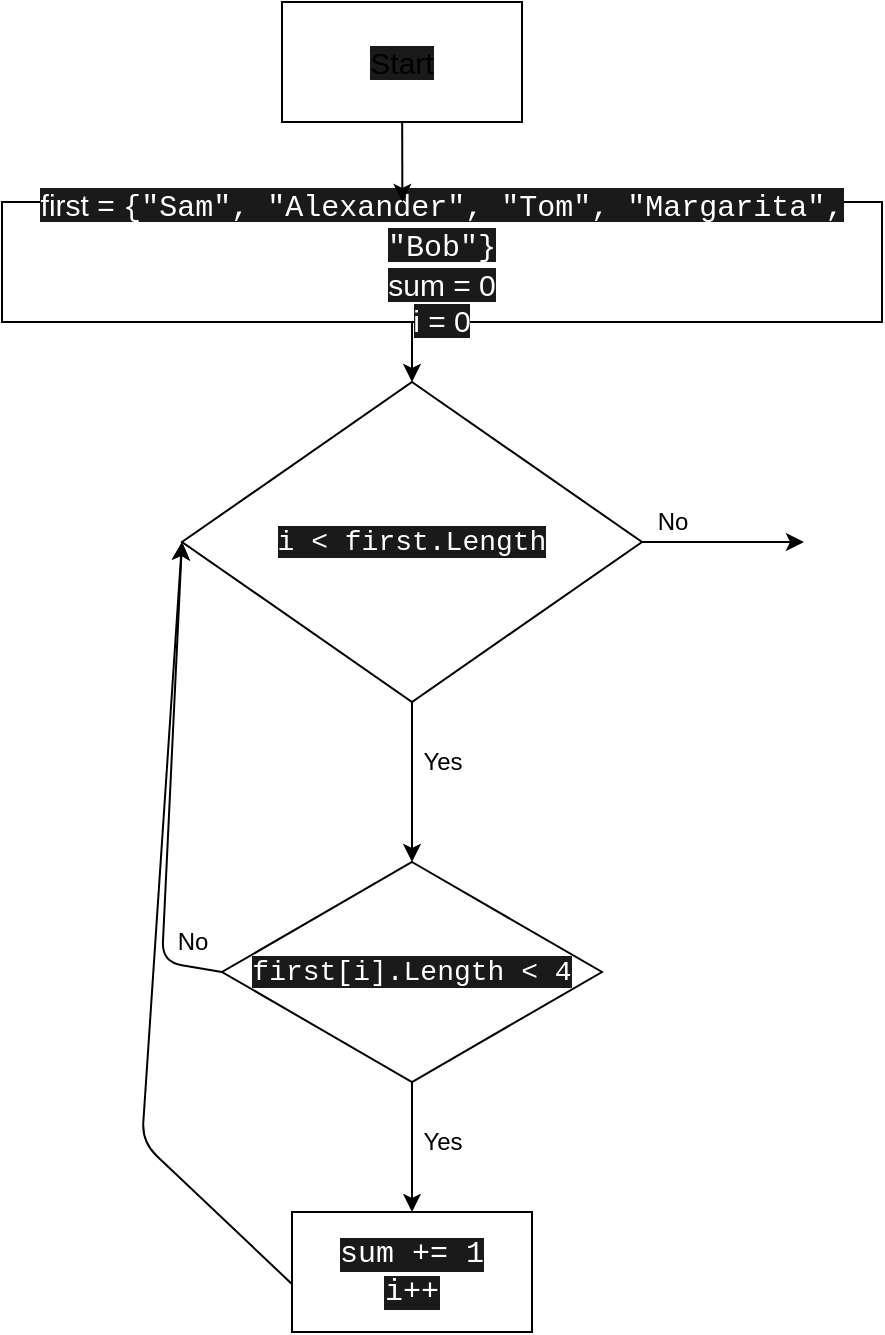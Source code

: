 <mxfile>
    <diagram id="SsnR1vxqtVEiPcRSppir" name="Page-1">
        <mxGraphModel dx="845" dy="483" grid="1" gridSize="10" guides="1" tooltips="1" connect="1" arrows="1" fold="1" page="1" pageScale="1" pageWidth="827" pageHeight="1169" math="0" shadow="0">
            <root>
                <mxCell id="0"/>
                <mxCell id="1" parent="0"/>
                <mxCell id="2" style="edgeStyle=none;html=1;entryX=0.5;entryY=0;entryDx=0;entryDy=0;" edge="1" parent="1" target="6">
                    <mxGeometry relative="1" as="geometry">
                        <mxPoint x="235" y="160" as="sourcePoint"/>
                        <Array as="points">
                            <mxPoint x="235" y="190"/>
                        </Array>
                    </mxGeometry>
                </mxCell>
                <mxCell id="3" value="&lt;font style=&quot;font-size: 15px ; background-color: rgb(26 , 26 , 26)&quot; color=&quot;#ffffff&quot;&gt;first =&amp;nbsp;&lt;span style=&quot;font-family: &amp;#34;consolas&amp;#34; , &amp;#34;courier new&amp;#34; , monospace&quot;&gt;{&lt;/span&gt;&lt;span style=&quot;font-family: &amp;#34;consolas&amp;#34; , &amp;#34;courier new&amp;#34; , monospace&quot;&gt;&quot;Sam&quot;&lt;/span&gt;&lt;span style=&quot;font-family: &amp;#34;consolas&amp;#34; , &amp;#34;courier new&amp;#34; , monospace&quot;&gt;, &lt;/span&gt;&lt;span style=&quot;font-family: &amp;#34;consolas&amp;#34; , &amp;#34;courier new&amp;#34; , monospace&quot;&gt;&quot;Alexander&quot;&lt;/span&gt;&lt;span style=&quot;font-family: &amp;#34;consolas&amp;#34; , &amp;#34;courier new&amp;#34; , monospace&quot;&gt;, &lt;/span&gt;&lt;span style=&quot;font-family: &amp;#34;consolas&amp;#34; , &amp;#34;courier new&amp;#34; , monospace&quot;&gt;&quot;Tom&quot;&lt;/span&gt;&lt;span style=&quot;font-family: &amp;#34;consolas&amp;#34; , &amp;#34;courier new&amp;#34; , monospace&quot;&gt;, &lt;/span&gt;&lt;span style=&quot;font-family: &amp;#34;consolas&amp;#34; , &amp;#34;courier new&amp;#34; , monospace&quot;&gt;&quot;Margarita&quot;&lt;/span&gt;&lt;span style=&quot;font-family: &amp;#34;consolas&amp;#34; , &amp;#34;courier new&amp;#34; , monospace&quot;&gt;, &lt;/span&gt;&lt;span style=&quot;font-family: &amp;#34;consolas&amp;#34; , &amp;#34;courier new&amp;#34; , monospace&quot;&gt;&quot;Bob&quot;&lt;/span&gt;&lt;span style=&quot;font-family: &amp;#34;consolas&amp;#34; , &amp;#34;courier new&amp;#34; , monospace&quot;&gt;}&lt;/span&gt;&lt;br&gt;sum = 0&lt;br&gt;i = 0&lt;/font&gt;" style="rounded=0;whiteSpace=wrap;html=1;align=center;" vertex="1" parent="1">
                    <mxGeometry x="30" y="120" width="440" height="60" as="geometry"/>
                </mxCell>
                <mxCell id="4" style="edgeStyle=none;html=1;exitX=0.5;exitY=1;exitDx=0;exitDy=0;entryX=0.5;entryY=0;entryDx=0;entryDy=0;" edge="1" parent="1" source="6" target="9">
                    <mxGeometry relative="1" as="geometry">
                        <Array as="points"/>
                    </mxGeometry>
                </mxCell>
                <mxCell id="5" style="edgeStyle=none;html=1;entryX=0;entryY=0.5;entryDx=0;entryDy=0;" edge="1" parent="1" source="6">
                    <mxGeometry relative="1" as="geometry">
                        <mxPoint x="431" y="290" as="targetPoint"/>
                    </mxGeometry>
                </mxCell>
                <mxCell id="6" value="&lt;div style=&quot;font-family: &amp;#34;consolas&amp;#34; , &amp;#34;courier new&amp;#34; , monospace ; font-size: 14px ; line-height: 19px&quot;&gt;&lt;div style=&quot;font-family: &amp;#34;consolas&amp;#34; , &amp;#34;courier new&amp;#34; , monospace ; line-height: 19px&quot;&gt;&lt;font color=&quot;#ffffff&quot; style=&quot;background-color: rgb(26 , 26 , 26)&quot;&gt;i &amp;lt; first.Length&lt;/font&gt;&lt;/div&gt;&lt;/div&gt;" style="rhombus;whiteSpace=wrap;html=1;" vertex="1" parent="1">
                    <mxGeometry x="120" y="210" width="230" height="160" as="geometry"/>
                </mxCell>
                <mxCell id="7" style="edgeStyle=none;html=1;entryX=0.5;entryY=0;entryDx=0;entryDy=0;" edge="1" parent="1" source="9" target="11">
                    <mxGeometry relative="1" as="geometry"/>
                </mxCell>
                <mxCell id="8" style="edgeStyle=none;html=1;exitX=0.017;exitY=0.633;exitDx=0;exitDy=0;entryX=0;entryY=0.5;entryDx=0;entryDy=0;exitPerimeter=0;" edge="1" parent="1" source="11" target="6">
                    <mxGeometry relative="1" as="geometry">
                        <mxPoint x="90" y="320" as="targetPoint"/>
                        <Array as="points">
                            <mxPoint x="100" y="590"/>
                        </Array>
                    </mxGeometry>
                </mxCell>
                <mxCell id="9" value="&lt;div style=&quot;font-family: &amp;#34;consolas&amp;#34; , &amp;#34;courier new&amp;#34; , monospace ; font-size: 14px ; line-height: 19px&quot;&gt;&lt;span style=&quot;background-color: rgb(26 , 26 , 26)&quot;&gt;&lt;font color=&quot;#ffffff&quot;&gt;first[i].Length &amp;lt; 4&lt;/font&gt;&lt;/span&gt;&lt;/div&gt;" style="rhombus;whiteSpace=wrap;html=1;" vertex="1" parent="1">
                    <mxGeometry x="140" y="450" width="190" height="110" as="geometry"/>
                </mxCell>
                <mxCell id="10" style="edgeStyle=none;html=1;exitX=0;exitY=0.5;exitDx=0;exitDy=0;entryX=0;entryY=0.5;entryDx=0;entryDy=0;" edge="1" parent="1" source="9" target="6">
                    <mxGeometry relative="1" as="geometry">
                        <Array as="points">
                            <mxPoint x="110" y="500"/>
                        </Array>
                    </mxGeometry>
                </mxCell>
                <mxCell id="11" value="&lt;div style=&quot;font-family: &amp;#34;consolas&amp;#34; , &amp;#34;courier new&amp;#34; , monospace ; line-height: 19px ; font-size: 15px&quot;&gt;&lt;span style=&quot;background-color: rgb(26 , 26 , 26)&quot;&gt;&lt;font color=&quot;#ffffff&quot; style=&quot;font-size: 15px&quot;&gt;sum += 1&lt;/font&gt;&lt;/span&gt;&lt;/div&gt;&lt;div style=&quot;font-family: &amp;#34;consolas&amp;#34; , &amp;#34;courier new&amp;#34; , monospace ; line-height: 19px ; font-size: 15px&quot;&gt;&lt;span style=&quot;background-color: rgb(26 , 26 , 26)&quot;&gt;&lt;font color=&quot;#ffffff&quot; style=&quot;font-size: 15px&quot;&gt;i++&lt;/font&gt;&lt;/span&gt;&lt;/div&gt;" style="rounded=0;whiteSpace=wrap;html=1;" vertex="1" parent="1">
                    <mxGeometry x="175" y="625" width="120" height="60" as="geometry"/>
                </mxCell>
                <mxCell id="12" value="Yes" style="text;html=1;align=center;verticalAlign=middle;resizable=0;points=[];autosize=1;strokeColor=none;fillColor=none;" vertex="1" parent="1">
                    <mxGeometry x="230" y="390" width="40" height="20" as="geometry"/>
                </mxCell>
                <mxCell id="13" value="No" style="text;html=1;align=center;verticalAlign=middle;resizable=0;points=[];autosize=1;strokeColor=none;fillColor=none;" vertex="1" parent="1">
                    <mxGeometry x="350" y="270" width="30" height="20" as="geometry"/>
                </mxCell>
                <mxCell id="14" value="Yes" style="text;html=1;align=center;verticalAlign=middle;resizable=0;points=[];autosize=1;strokeColor=none;fillColor=none;" vertex="1" parent="1">
                    <mxGeometry x="230" y="580" width="40" height="20" as="geometry"/>
                </mxCell>
                <mxCell id="15" value="No" style="text;html=1;align=center;verticalAlign=middle;resizable=0;points=[];autosize=1;strokeColor=none;fillColor=none;" vertex="1" parent="1">
                    <mxGeometry x="110" y="480" width="30" height="20" as="geometry"/>
                </mxCell>
                <mxCell id="16" style="edgeStyle=none;html=1;entryX=0.455;entryY=0;entryDx=0;entryDy=0;entryPerimeter=0;" edge="1" parent="1" source="17" target="3">
                    <mxGeometry relative="1" as="geometry"/>
                </mxCell>
                <mxCell id="17" value="&lt;font style=&quot;font-size: 15px ; background-color: rgb(26 , 26 , 26)&quot;&gt;Start&lt;/font&gt;" style="rounded=0;whiteSpace=wrap;html=1;" vertex="1" parent="1">
                    <mxGeometry x="170" y="20" width="120" height="60" as="geometry"/>
                </mxCell>
            </root>
        </mxGraphModel>
    </diagram>
</mxfile>